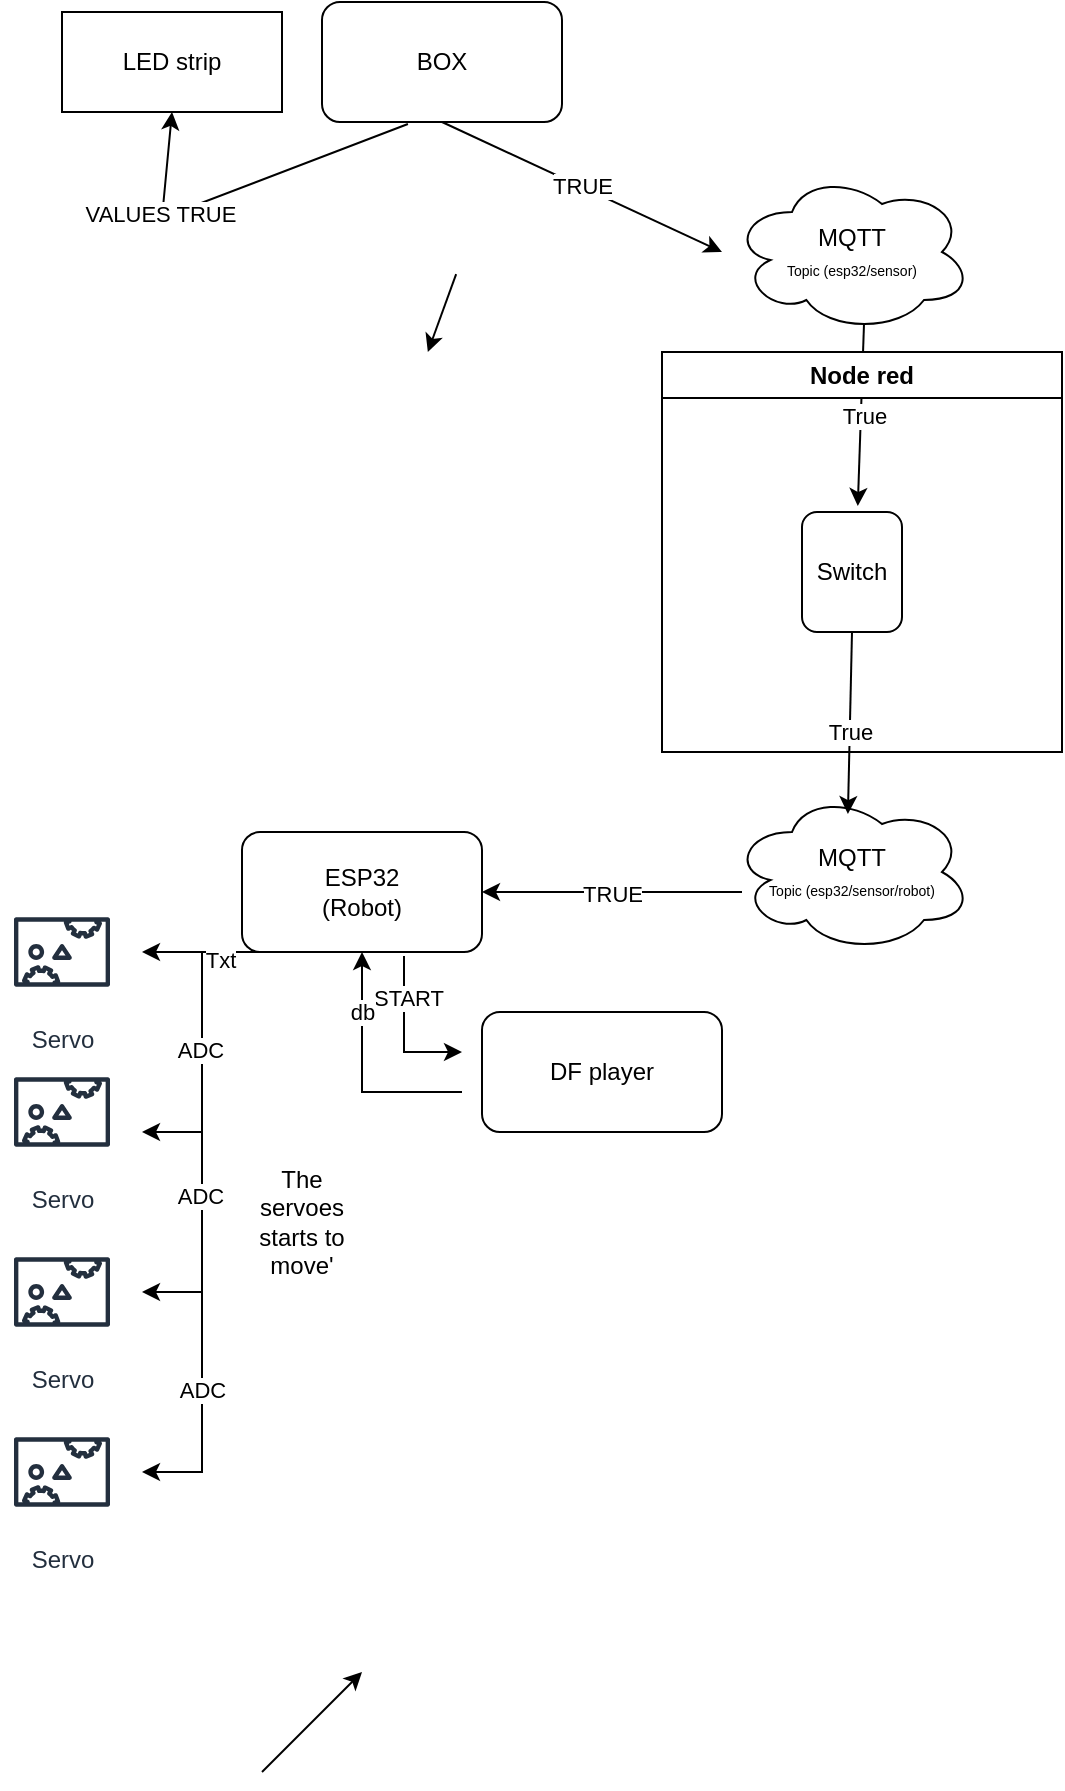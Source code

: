 <mxfile version="25.0.3">
  <diagram name="Page-1" id="nXAKzK4Y3aM18FcGDnNS">
    <mxGraphModel dx="1194" dy="790" grid="1" gridSize="10" guides="1" tooltips="1" connect="1" arrows="1" fold="1" page="1" pageScale="1" pageWidth="850" pageHeight="1100" math="0" shadow="0">
      <root>
        <mxCell id="0" />
        <mxCell id="1" parent="0" />
        <mxCell id="pq5P8UH7h7FAUrIGqdMM-3" value="TRUE" style="endArrow=classic;html=1;rounded=0;exitX=0.5;exitY=1;exitDx=0;exitDy=0;" edge="1" parent="1" source="pq5P8UH7h7FAUrIGqdMM-52">
          <mxGeometry relative="1" as="geometry">
            <mxPoint x="240" y="160" as="sourcePoint" />
            <mxPoint x="360" y="160" as="targetPoint" />
          </mxGeometry>
        </mxCell>
        <mxCell id="pq5P8UH7h7FAUrIGqdMM-5" value="MQTT&lt;div&gt;&lt;font style=&quot;font-size: 7px;&quot;&gt;Topic (esp32/sensor)&lt;/font&gt;&lt;/div&gt;" style="ellipse;shape=cloud;whiteSpace=wrap;html=1;" vertex="1" parent="1">
          <mxGeometry x="365" y="120" width="120" height="80" as="geometry" />
        </mxCell>
        <mxCell id="pq5P8UH7h7FAUrIGqdMM-10" value="" style="endArrow=classic;html=1;rounded=0;exitX=0.55;exitY=0.95;exitDx=0;exitDy=0;exitPerimeter=0;entryX=0.558;entryY=-0.05;entryDx=0;entryDy=0;entryPerimeter=0;" edge="1" parent="1" source="pq5P8UH7h7FAUrIGqdMM-5" target="pq5P8UH7h7FAUrIGqdMM-9">
          <mxGeometry width="50" height="50" relative="1" as="geometry">
            <mxPoint x="430" y="250" as="sourcePoint" />
            <mxPoint x="480" y="200" as="targetPoint" />
          </mxGeometry>
        </mxCell>
        <mxCell id="pq5P8UH7h7FAUrIGqdMM-16" value="True" style="edgeLabel;html=1;align=center;verticalAlign=middle;resizable=0;points=[];" vertex="1" connectable="0" parent="pq5P8UH7h7FAUrIGqdMM-10">
          <mxGeometry x="0.012" y="1" relative="1" as="geometry">
            <mxPoint as="offset" />
          </mxGeometry>
        </mxCell>
        <mxCell id="pq5P8UH7h7FAUrIGqdMM-14" value="MQTT&lt;div&gt;&lt;font style=&quot;font-size: 7px;&quot;&gt;Topic (esp32/sensor/robot)&lt;/font&gt;&lt;/div&gt;" style="ellipse;shape=cloud;whiteSpace=wrap;html=1;" vertex="1" parent="1">
          <mxGeometry x="365" y="430" width="120" height="80" as="geometry" />
        </mxCell>
        <mxCell id="pq5P8UH7h7FAUrIGqdMM-17" value="" style="endArrow=classic;html=1;rounded=0;exitX=0.5;exitY=1;exitDx=0;exitDy=0;entryX=0.483;entryY=0.138;entryDx=0;entryDy=0;entryPerimeter=0;" edge="1" parent="1" source="pq5P8UH7h7FAUrIGqdMM-9" target="pq5P8UH7h7FAUrIGqdMM-14">
          <mxGeometry width="50" height="50" relative="1" as="geometry">
            <mxPoint x="410" y="400" as="sourcePoint" />
            <mxPoint x="460" y="350" as="targetPoint" />
          </mxGeometry>
        </mxCell>
        <mxCell id="pq5P8UH7h7FAUrIGqdMM-18" value="True" style="edgeLabel;html=1;align=center;verticalAlign=middle;resizable=0;points=[];" vertex="1" connectable="0" parent="pq5P8UH7h7FAUrIGqdMM-17">
          <mxGeometry x="0.089" relative="1" as="geometry">
            <mxPoint as="offset" />
          </mxGeometry>
        </mxCell>
        <mxCell id="pq5P8UH7h7FAUrIGqdMM-19" value="ESP32&lt;div&gt;(Robot)&lt;/div&gt;" style="rounded=1;whiteSpace=wrap;html=1;" vertex="1" parent="1">
          <mxGeometry x="120" y="450" width="120" height="60" as="geometry" />
        </mxCell>
        <mxCell id="pq5P8UH7h7FAUrIGqdMM-20" value="" style="endArrow=classic;html=1;rounded=0;entryX=1;entryY=0.5;entryDx=0;entryDy=0;" edge="1" parent="1" target="pq5P8UH7h7FAUrIGqdMM-19">
          <mxGeometry width="50" height="50" relative="1" as="geometry">
            <mxPoint x="370" y="480" as="sourcePoint" />
            <mxPoint x="299.289" y="470" as="targetPoint" />
          </mxGeometry>
        </mxCell>
        <mxCell id="pq5P8UH7h7FAUrIGqdMM-23" value="TRUE" style="edgeLabel;html=1;align=center;verticalAlign=middle;resizable=0;points=[];" vertex="1" connectable="0" parent="pq5P8UH7h7FAUrIGqdMM-20">
          <mxGeometry y="1" relative="1" as="geometry">
            <mxPoint as="offset" />
          </mxGeometry>
        </mxCell>
        <mxCell id="pq5P8UH7h7FAUrIGqdMM-21" value="DF player" style="rounded=1;whiteSpace=wrap;html=1;" vertex="1" parent="1">
          <mxGeometry x="240" y="540" width="120" height="60" as="geometry" />
        </mxCell>
        <mxCell id="pq5P8UH7h7FAUrIGqdMM-8" value="Node red" style="swimlane;whiteSpace=wrap;html=1;" vertex="1" parent="1">
          <mxGeometry x="330" y="210" width="200" height="200" as="geometry" />
        </mxCell>
        <mxCell id="pq5P8UH7h7FAUrIGqdMM-9" value="Switch" style="rounded=1;whiteSpace=wrap;html=1;" vertex="1" parent="pq5P8UH7h7FAUrIGqdMM-8">
          <mxGeometry x="70" y="80" width="50" height="60" as="geometry" />
        </mxCell>
        <mxCell id="pq5P8UH7h7FAUrIGqdMM-24" value="" style="endArrow=classic;html=1;rounded=0;exitX=0.675;exitY=1.033;exitDx=0;exitDy=0;exitPerimeter=0;" edge="1" parent="1" source="pq5P8UH7h7FAUrIGqdMM-19">
          <mxGeometry width="50" height="50" relative="1" as="geometry">
            <mxPoint x="200" y="550" as="sourcePoint" />
            <mxPoint x="230" y="560" as="targetPoint" />
            <Array as="points">
              <mxPoint x="201" y="560" />
            </Array>
          </mxGeometry>
        </mxCell>
        <mxCell id="pq5P8UH7h7FAUrIGqdMM-25" value="START" style="edgeLabel;html=1;align=center;verticalAlign=middle;resizable=0;points=[];" vertex="1" connectable="0" parent="pq5P8UH7h7FAUrIGqdMM-24">
          <mxGeometry x="-0.45" y="2" relative="1" as="geometry">
            <mxPoint as="offset" />
          </mxGeometry>
        </mxCell>
        <mxCell id="pq5P8UH7h7FAUrIGqdMM-26" value="" style="endArrow=classic;html=1;rounded=0;entryX=0.5;entryY=1;entryDx=0;entryDy=0;" edge="1" parent="1" target="pq5P8UH7h7FAUrIGqdMM-19">
          <mxGeometry width="50" height="50" relative="1" as="geometry">
            <mxPoint x="230" y="580" as="sourcePoint" />
            <mxPoint x="170" y="580" as="targetPoint" />
            <Array as="points">
              <mxPoint x="180" y="580" />
            </Array>
          </mxGeometry>
        </mxCell>
        <mxCell id="pq5P8UH7h7FAUrIGqdMM-27" value="db" style="edgeLabel;html=1;align=center;verticalAlign=middle;resizable=0;points=[];" vertex="1" connectable="0" parent="pq5P8UH7h7FAUrIGqdMM-26">
          <mxGeometry x="0.5" relative="1" as="geometry">
            <mxPoint as="offset" />
          </mxGeometry>
        </mxCell>
        <mxCell id="pq5P8UH7h7FAUrIGqdMM-28" value="Servo" style="sketch=0;outlineConnect=0;fontColor=#232F3E;gradientColor=none;strokeColor=#232F3E;fillColor=#ffffff;dashed=0;verticalLabelPosition=bottom;verticalAlign=top;align=center;html=1;fontSize=12;fontStyle=0;aspect=fixed;shape=mxgraph.aws4.resourceIcon;resIcon=mxgraph.aws4.servo;" vertex="1" parent="1">
          <mxGeometry y="480" width="60" height="60" as="geometry" />
        </mxCell>
        <mxCell id="pq5P8UH7h7FAUrIGqdMM-29" value="Servo" style="sketch=0;outlineConnect=0;fontColor=#232F3E;gradientColor=none;strokeColor=#232F3E;fillColor=#ffffff;dashed=0;verticalLabelPosition=bottom;verticalAlign=top;align=center;html=1;fontSize=12;fontStyle=0;aspect=fixed;shape=mxgraph.aws4.resourceIcon;resIcon=mxgraph.aws4.servo;" vertex="1" parent="1">
          <mxGeometry y="560" width="60" height="60" as="geometry" />
        </mxCell>
        <mxCell id="pq5P8UH7h7FAUrIGqdMM-30" value="Servo" style="sketch=0;outlineConnect=0;fontColor=#232F3E;gradientColor=none;strokeColor=#232F3E;fillColor=#ffffff;dashed=0;verticalLabelPosition=bottom;verticalAlign=top;align=center;html=1;fontSize=12;fontStyle=0;aspect=fixed;shape=mxgraph.aws4.resourceIcon;resIcon=mxgraph.aws4.servo;" vertex="1" parent="1">
          <mxGeometry y="650" width="60" height="60" as="geometry" />
        </mxCell>
        <mxCell id="pq5P8UH7h7FAUrIGqdMM-31" value="Servo" style="sketch=0;outlineConnect=0;fontColor=#232F3E;gradientColor=none;strokeColor=#232F3E;fillColor=#ffffff;dashed=0;verticalLabelPosition=bottom;verticalAlign=top;align=center;html=1;fontSize=12;fontStyle=0;aspect=fixed;shape=mxgraph.aws4.resourceIcon;resIcon=mxgraph.aws4.servo;" vertex="1" parent="1">
          <mxGeometry y="740" width="60" height="60" as="geometry" />
        </mxCell>
        <mxCell id="pq5P8UH7h7FAUrIGqdMM-32" value="" style="endArrow=classic;html=1;rounded=0;exitX=0.25;exitY=1;exitDx=0;exitDy=0;" edge="1" parent="1" source="pq5P8UH7h7FAUrIGqdMM-19">
          <mxGeometry width="50" height="50" relative="1" as="geometry">
            <mxPoint x="150" y="570" as="sourcePoint" />
            <mxPoint x="70" y="510" as="targetPoint" />
          </mxGeometry>
        </mxCell>
        <mxCell id="pq5P8UH7h7FAUrIGqdMM-33" value="Txt" style="edgeLabel;html=1;align=center;verticalAlign=middle;resizable=0;points=[];" vertex="1" connectable="0" parent="pq5P8UH7h7FAUrIGqdMM-32">
          <mxGeometry x="0.025" y="4" relative="1" as="geometry">
            <mxPoint as="offset" />
          </mxGeometry>
        </mxCell>
        <mxCell id="pq5P8UH7h7FAUrIGqdMM-34" value="" style="endArrow=classic;html=1;rounded=0;" edge="1" parent="1">
          <mxGeometry width="50" height="50" relative="1" as="geometry">
            <mxPoint x="100" y="510" as="sourcePoint" />
            <mxPoint x="70" y="600" as="targetPoint" />
            <Array as="points">
              <mxPoint x="100" y="600" />
            </Array>
          </mxGeometry>
        </mxCell>
        <mxCell id="pq5P8UH7h7FAUrIGqdMM-37" value="ADC" style="edgeLabel;html=1;align=center;verticalAlign=middle;resizable=0;points=[];" vertex="1" connectable="0" parent="pq5P8UH7h7FAUrIGqdMM-34">
          <mxGeometry x="-0.183" y="-1" relative="1" as="geometry">
            <mxPoint as="offset" />
          </mxGeometry>
        </mxCell>
        <mxCell id="pq5P8UH7h7FAUrIGqdMM-35" value="" style="endArrow=classic;html=1;rounded=0;" edge="1" parent="1">
          <mxGeometry width="50" height="50" relative="1" as="geometry">
            <mxPoint x="100" y="600" as="sourcePoint" />
            <mxPoint x="70" y="680" as="targetPoint" />
            <Array as="points">
              <mxPoint x="100" y="680" />
            </Array>
          </mxGeometry>
        </mxCell>
        <mxCell id="pq5P8UH7h7FAUrIGqdMM-38" value="ADC" style="edgeLabel;html=1;align=center;verticalAlign=middle;resizable=0;points=[];" vertex="1" connectable="0" parent="pq5P8UH7h7FAUrIGqdMM-35">
          <mxGeometry x="-0.418" y="-1" relative="1" as="geometry">
            <mxPoint as="offset" />
          </mxGeometry>
        </mxCell>
        <mxCell id="pq5P8UH7h7FAUrIGqdMM-36" value="" style="endArrow=classic;html=1;rounded=0;" edge="1" parent="1">
          <mxGeometry width="50" height="50" relative="1" as="geometry">
            <mxPoint x="100" y="680" as="sourcePoint" />
            <mxPoint x="70" y="770" as="targetPoint" />
            <Array as="points">
              <mxPoint x="100" y="770" />
            </Array>
          </mxGeometry>
        </mxCell>
        <mxCell id="pq5P8UH7h7FAUrIGqdMM-39" value="ADC" style="edgeLabel;html=1;align=center;verticalAlign=middle;resizable=0;points=[];" vertex="1" connectable="0" parent="pq5P8UH7h7FAUrIGqdMM-36">
          <mxGeometry x="-0.183" relative="1" as="geometry">
            <mxPoint as="offset" />
          </mxGeometry>
        </mxCell>
        <mxCell id="pq5P8UH7h7FAUrIGqdMM-40" value="The servoes starts to move&#39;" style="text;html=1;align=center;verticalAlign=middle;whiteSpace=wrap;rounded=0;" vertex="1" parent="1">
          <mxGeometry x="120" y="630" width="60" height="30" as="geometry" />
        </mxCell>
        <mxCell id="pq5P8UH7h7FAUrIGqdMM-42" value="LED strip" style="rounded=0;whiteSpace=wrap;html=1;" vertex="1" parent="1">
          <mxGeometry x="30" y="40" width="110" height="50" as="geometry" />
        </mxCell>
        <mxCell id="pq5P8UH7h7FAUrIGqdMM-43" value="" style="endArrow=classic;html=1;rounded=0;entryX=0.5;entryY=1;entryDx=0;entryDy=0;exitX=0.358;exitY=1.017;exitDx=0;exitDy=0;exitPerimeter=0;" edge="1" parent="1" source="pq5P8UH7h7FAUrIGqdMM-52" target="pq5P8UH7h7FAUrIGqdMM-42">
          <mxGeometry width="50" height="50" relative="1" as="geometry">
            <mxPoint x="160" y="143" as="sourcePoint" />
            <mxPoint x="140" y="120" as="targetPoint" />
            <Array as="points">
              <mxPoint x="80" y="143" />
            </Array>
          </mxGeometry>
        </mxCell>
        <mxCell id="pq5P8UH7h7FAUrIGqdMM-44" value="VALUES TRUE" style="edgeLabel;html=1;align=center;verticalAlign=middle;resizable=0;points=[];" vertex="1" connectable="0" parent="pq5P8UH7h7FAUrIGqdMM-43">
          <mxGeometry x="0.445" y="1" relative="1" as="geometry">
            <mxPoint as="offset" />
          </mxGeometry>
        </mxCell>
        <mxCell id="pq5P8UH7h7FAUrIGqdMM-49" value="" style="endArrow=classic;html=1;rounded=0;" edge="1" parent="1">
          <mxGeometry width="50" height="50" relative="1" as="geometry">
            <mxPoint x="130" y="920" as="sourcePoint" />
            <mxPoint x="180" y="870" as="targetPoint" />
          </mxGeometry>
        </mxCell>
        <mxCell id="pq5P8UH7h7FAUrIGqdMM-52" value="BOX" style="rounded=1;whiteSpace=wrap;html=1;" vertex="1" parent="1">
          <mxGeometry x="160" y="35" width="120" height="60" as="geometry" />
        </mxCell>
        <mxCell id="pq5P8UH7h7FAUrIGqdMM-54" value="" style="endArrow=classic;html=1;rounded=0;" edge="1" parent="1">
          <mxGeometry width="50" height="50" relative="1" as="geometry">
            <mxPoint x="227.07" y="171.1" as="sourcePoint" />
            <mxPoint x="212.924" y="210.002" as="targetPoint" />
          </mxGeometry>
        </mxCell>
      </root>
    </mxGraphModel>
  </diagram>
</mxfile>
